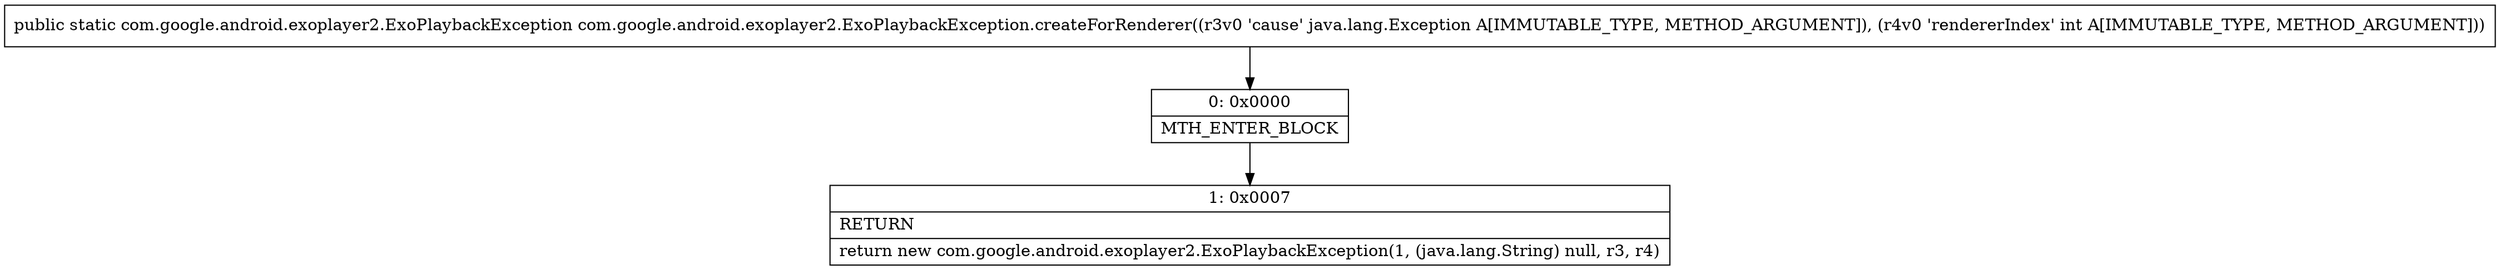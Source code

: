 digraph "CFG forcom.google.android.exoplayer2.ExoPlaybackException.createForRenderer(Ljava\/lang\/Exception;I)Lcom\/google\/android\/exoplayer2\/ExoPlaybackException;" {
Node_0 [shape=record,label="{0\:\ 0x0000|MTH_ENTER_BLOCK\l}"];
Node_1 [shape=record,label="{1\:\ 0x0007|RETURN\l|return new com.google.android.exoplayer2.ExoPlaybackException(1, (java.lang.String) null, r3, r4)\l}"];
MethodNode[shape=record,label="{public static com.google.android.exoplayer2.ExoPlaybackException com.google.android.exoplayer2.ExoPlaybackException.createForRenderer((r3v0 'cause' java.lang.Exception A[IMMUTABLE_TYPE, METHOD_ARGUMENT]), (r4v0 'rendererIndex' int A[IMMUTABLE_TYPE, METHOD_ARGUMENT])) }"];
MethodNode -> Node_0;
Node_0 -> Node_1;
}

